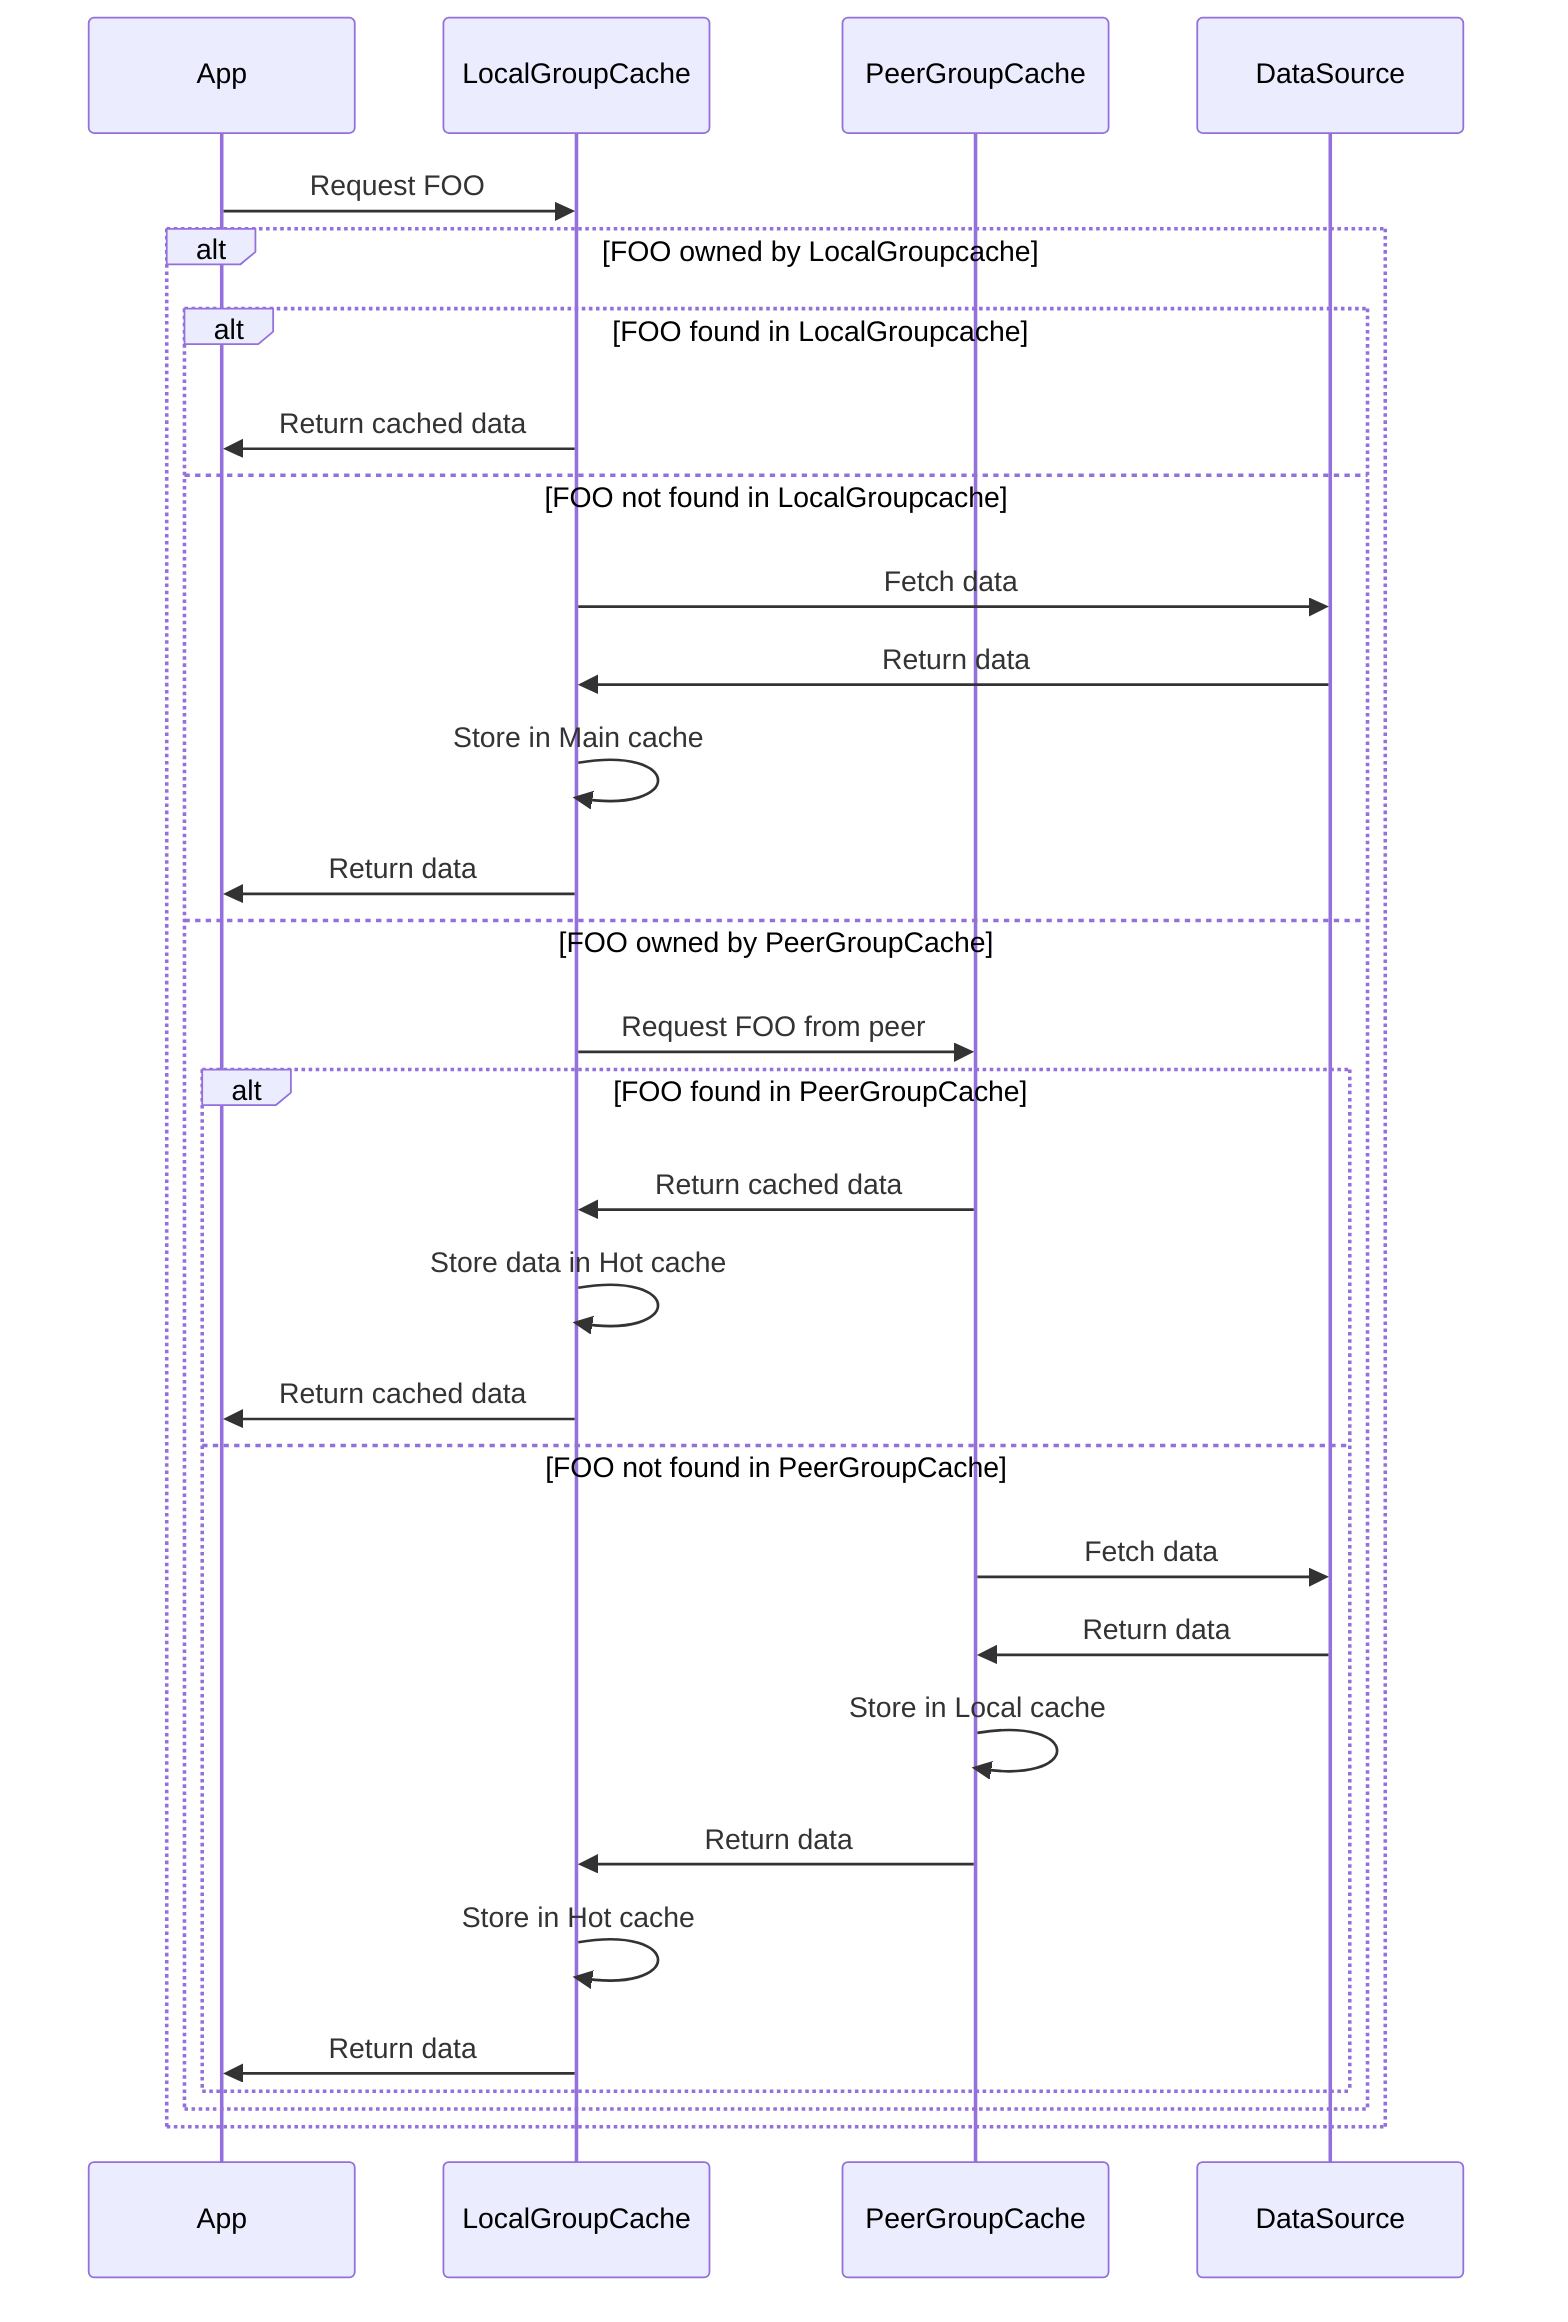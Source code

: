 ---
theme: base
look: handDrawn
---
sequenceDiagram
participant App
participant LocalGroupCache
participant PeerGroupCache
participant DataSource

App->>LocalGroupCache: Request FOO
alt FOO owned by LocalGroupcache
    alt FOO found in LocalGroupcache
        LocalGroupCache->>App: Return cached data
    else FOO not found in LocalGroupcache
        LocalGroupCache->>DataSource: Fetch data
        DataSource->>LocalGroupCache: Return data
        LocalGroupCache->>LocalGroupCache: Store in Main cache
        LocalGroupCache->>App: Return data
    else FOO owned by PeerGroupCache
        LocalGroupCache->>PeerGroupCache: Request FOO from peer
        alt FOO found in PeerGroupCache
            PeerGroupCache->>LocalGroupCache: Return cached data
            LocalGroupCache->>LocalGroupCache: Store data in Hot cache
            LocalGroupCache->>App: Return cached data
        else FOO not found in PeerGroupCache
            PeerGroupCache->>DataSource: Fetch data
            DataSource->>PeerGroupCache: Return data
            PeerGroupCache->>PeerGroupCache: Store in Local cache
            PeerGroupCache->>LocalGroupCache: Return data
            LocalGroupCache->>LocalGroupCache: Store in Hot cache
            LocalGroupCache->>App: Return data
        end
    end
end